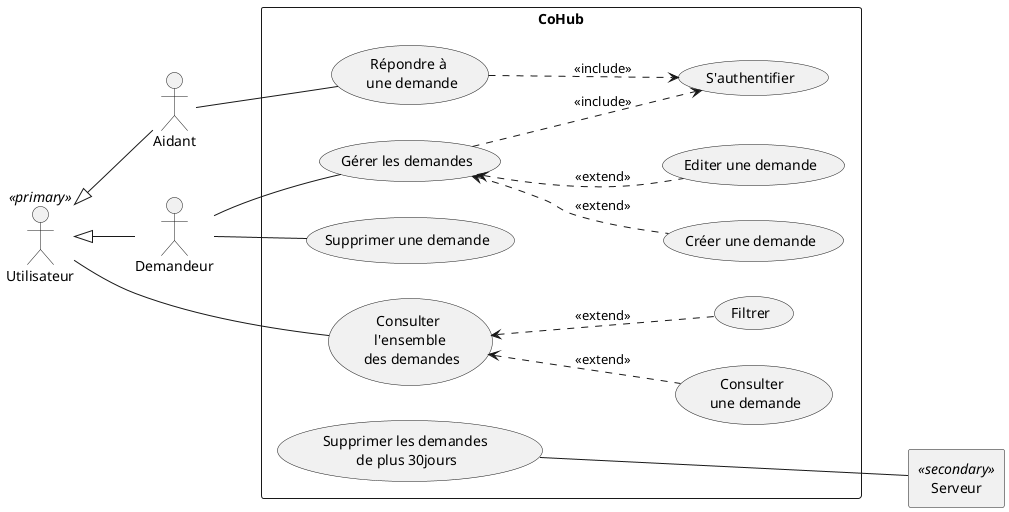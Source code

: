 @startuml
left to right direction
actor Utilisateur as "Utilisateur" <<primary>>
actor Aidant
actor Demandeur
agent Serveur as "Serveur" <<secondary>>

Utilisateur <|-- Aidant
Utilisateur <|-- Demandeur

rectangle "CoHub" {
    usecase UC1 as "Consulter \n l'ensemble \n des demandes"
    usecase UC2 as "Consulter \n une demande"
    usecase UC3 as "Filtrer"
    usecase UC4 as "Gérer les demandes"
    usecase UC5 as "Créer une demande"
    usecase UC6 as "Editer une demande"
    usecase UC7 as "Répondre à \n une demande"
    usecase UC8 as "S'authentifier"
    usecase UC9 as "Supprimer une demande"
    usecase UC10 as "Supprimer les demandes \n de plus 30jours " 

    Utilisateur -- (UC1)
    UC1 <.. UC2 : <<extend>>
    UC1 <.. UC3 : <<extend>>

    Demandeur -- UC4
    Demandeur -- UC9
    UC4 ..> UC8 : <<include>>
    UC4 <.. UC5 : <<extend>>
    UC4 <.. UC6 : <<extend>>

    Aidant -- UC7
    UC7 ..> UC8 : <<include>>

    UC10 --- Serveur
}
@enduml